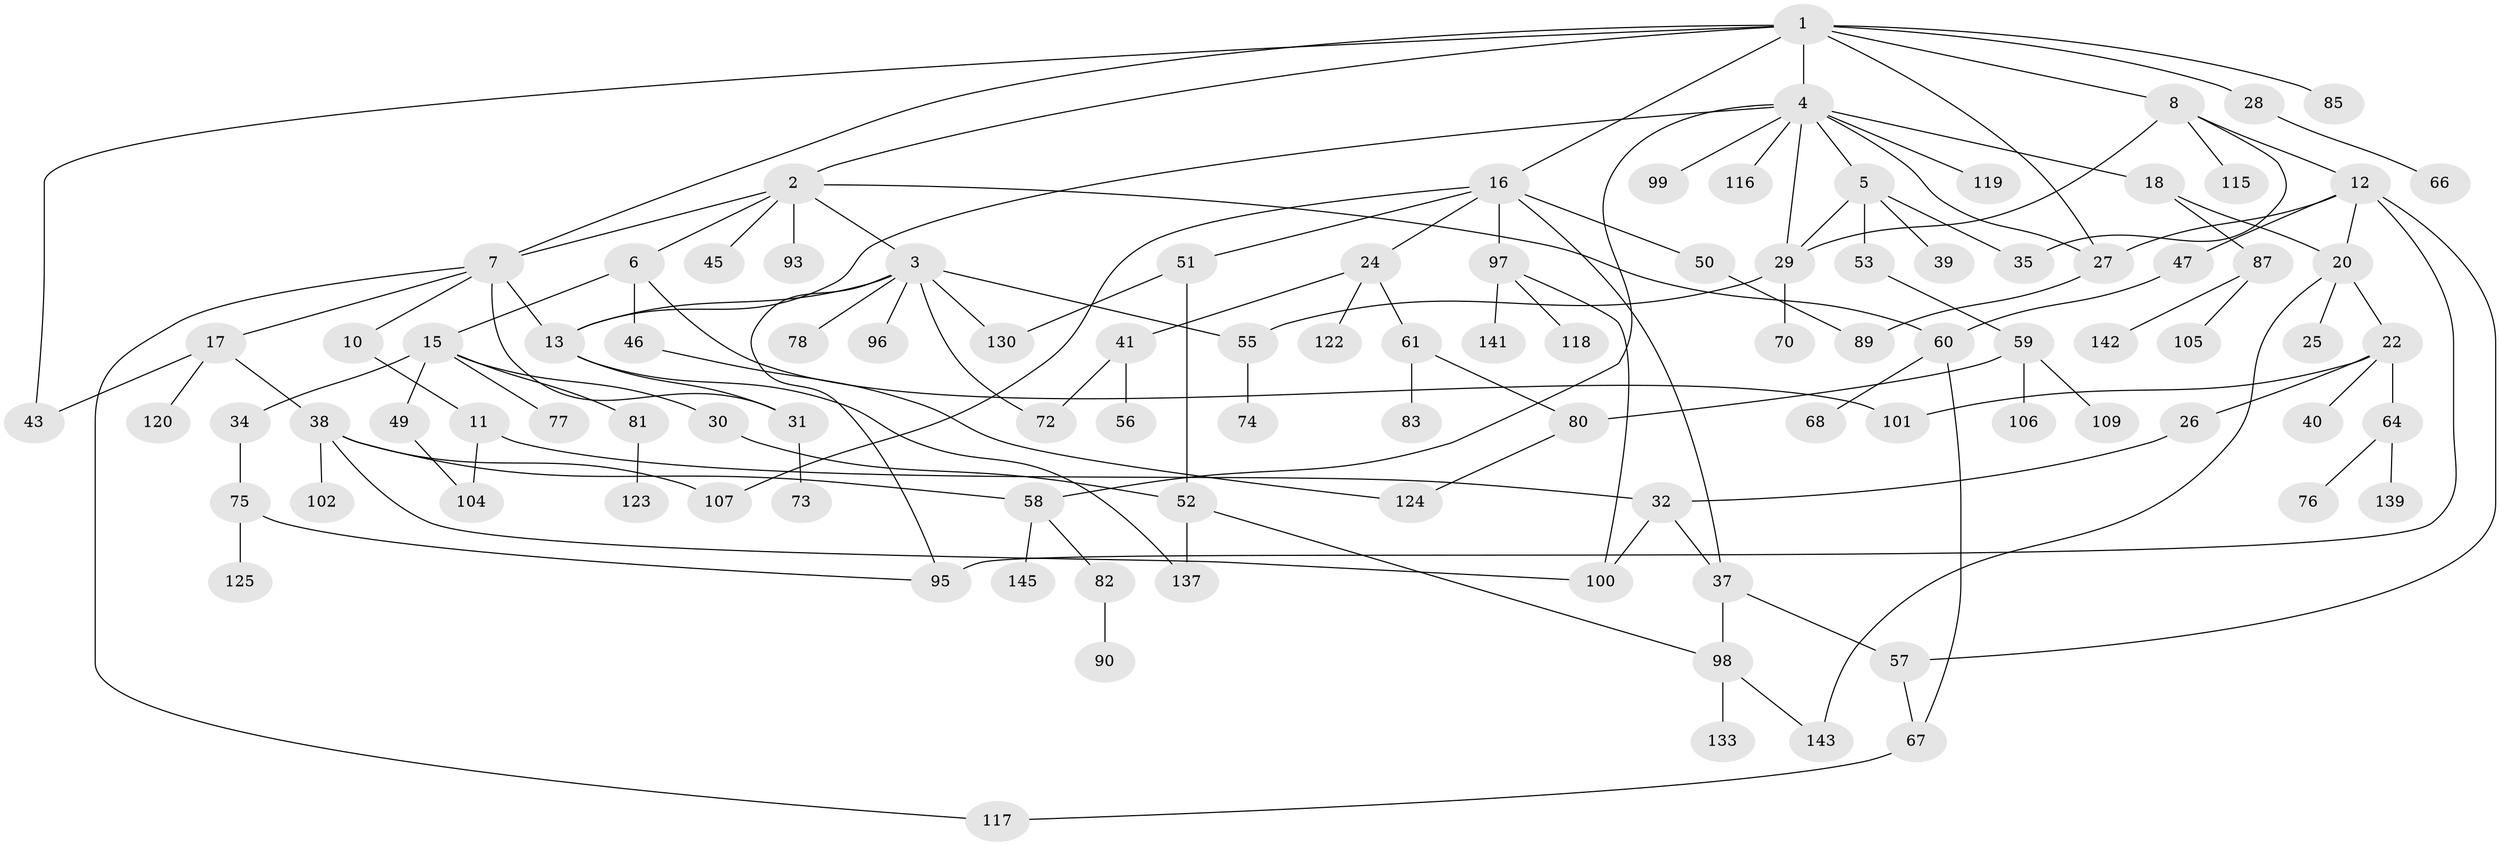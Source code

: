 // original degree distribution, {8: 0.013793103448275862, 7: 0.020689655172413793, 5: 0.06896551724137931, 3: 0.2, 4: 0.08275862068965517, 6: 0.013793103448275862, 2: 0.2689655172413793, 1: 0.3310344827586207}
// Generated by graph-tools (version 1.1) at 2025/10/02/27/25 16:10:54]
// undirected, 102 vertices, 136 edges
graph export_dot {
graph [start="1"]
  node [color=gray90,style=filled];
  1 [super="+9"];
  2;
  3 [super="+36"];
  4 [super="+33"];
  5 [super="+132"];
  6 [super="+14"];
  7 [super="+108"];
  8 [super="+19"];
  10 [super="+42"];
  11;
  12 [super="+63"];
  13 [super="+135"];
  15 [super="+21"];
  16 [super="+86"];
  17 [super="+23"];
  18;
  20 [super="+112"];
  22 [super="+79"];
  24 [super="+91"];
  25;
  26;
  27 [super="+134"];
  28;
  29 [super="+65"];
  30 [super="+121"];
  31 [super="+48"];
  32 [super="+88"];
  34;
  35 [super="+84"];
  37 [super="+71"];
  38 [super="+44"];
  39 [super="+144"];
  40;
  41 [super="+54"];
  43;
  45;
  46;
  47;
  49 [super="+92"];
  50;
  51 [super="+94"];
  52 [super="+138"];
  53;
  55 [super="+140"];
  56;
  57;
  58 [super="+128"];
  59 [super="+103"];
  60 [super="+62"];
  61;
  64;
  66;
  67 [super="+69"];
  68;
  70;
  72;
  73;
  74;
  75 [super="+110"];
  76;
  77;
  78;
  80 [super="+136"];
  81 [super="+114"];
  82 [super="+111"];
  83 [super="+126"];
  85;
  87 [super="+131"];
  89 [super="+127"];
  90;
  93;
  95;
  96;
  97 [super="+129"];
  98;
  99;
  100 [super="+113"];
  101;
  102;
  104;
  105;
  106;
  107;
  109;
  115;
  116;
  117;
  118;
  119;
  120;
  122;
  123;
  124;
  125;
  130;
  133;
  137;
  139;
  141;
  142;
  143;
  145;
  1 -- 2;
  1 -- 4;
  1 -- 8;
  1 -- 16;
  1 -- 28;
  1 -- 85;
  1 -- 27;
  1 -- 43;
  1 -- 7;
  2 -- 3;
  2 -- 6;
  2 -- 7;
  2 -- 45;
  2 -- 93;
  2 -- 60;
  3 -- 95;
  3 -- 96;
  3 -- 13;
  3 -- 130;
  3 -- 55;
  3 -- 72;
  3 -- 78;
  4 -- 5;
  4 -- 18;
  4 -- 29;
  4 -- 116;
  4 -- 119;
  4 -- 13;
  4 -- 58;
  4 -- 99;
  4 -- 27;
  5 -- 39;
  5 -- 53;
  5 -- 35;
  5 -- 29;
  6 -- 46;
  6 -- 101;
  6 -- 15;
  7 -- 10;
  7 -- 13;
  7 -- 17;
  7 -- 31;
  7 -- 117;
  8 -- 12;
  8 -- 115;
  8 -- 29;
  8 -- 35;
  10 -- 11;
  11 -- 32;
  11 -- 104;
  12 -- 20;
  12 -- 47;
  12 -- 95;
  12 -- 57;
  12 -- 27;
  13 -- 31;
  13 -- 137;
  15 -- 30;
  15 -- 34;
  15 -- 49;
  15 -- 77;
  15 -- 81;
  16 -- 24;
  16 -- 50;
  16 -- 51;
  16 -- 97;
  16 -- 107;
  16 -- 37;
  17 -- 38;
  17 -- 120;
  17 -- 43;
  18 -- 87;
  18 -- 20;
  20 -- 22;
  20 -- 25;
  20 -- 143;
  22 -- 26;
  22 -- 40;
  22 -- 64;
  22 -- 101;
  24 -- 41;
  24 -- 61;
  24 -- 122;
  26 -- 32;
  27 -- 89;
  28 -- 66;
  29 -- 55;
  29 -- 70;
  30 -- 52;
  31 -- 73;
  32 -- 37;
  32 -- 100;
  34 -- 75;
  37 -- 57;
  37 -- 98;
  38 -- 100;
  38 -- 102;
  38 -- 58;
  38 -- 107;
  41 -- 56;
  41 -- 72;
  46 -- 124;
  47 -- 60;
  49 -- 104;
  50 -- 89;
  51 -- 52;
  51 -- 130;
  52 -- 137;
  52 -- 98;
  53 -- 59;
  55 -- 74;
  57 -- 67;
  58 -- 82;
  58 -- 145;
  59 -- 106;
  59 -- 109;
  59 -- 80;
  60 -- 68;
  60 -- 67 [weight=2];
  61 -- 80;
  61 -- 83;
  64 -- 76;
  64 -- 139;
  67 -- 117;
  75 -- 125;
  75 -- 95;
  80 -- 124;
  81 -- 123;
  82 -- 90;
  87 -- 105;
  87 -- 142;
  97 -- 118;
  97 -- 141;
  97 -- 100;
  98 -- 133;
  98 -- 143;
}

